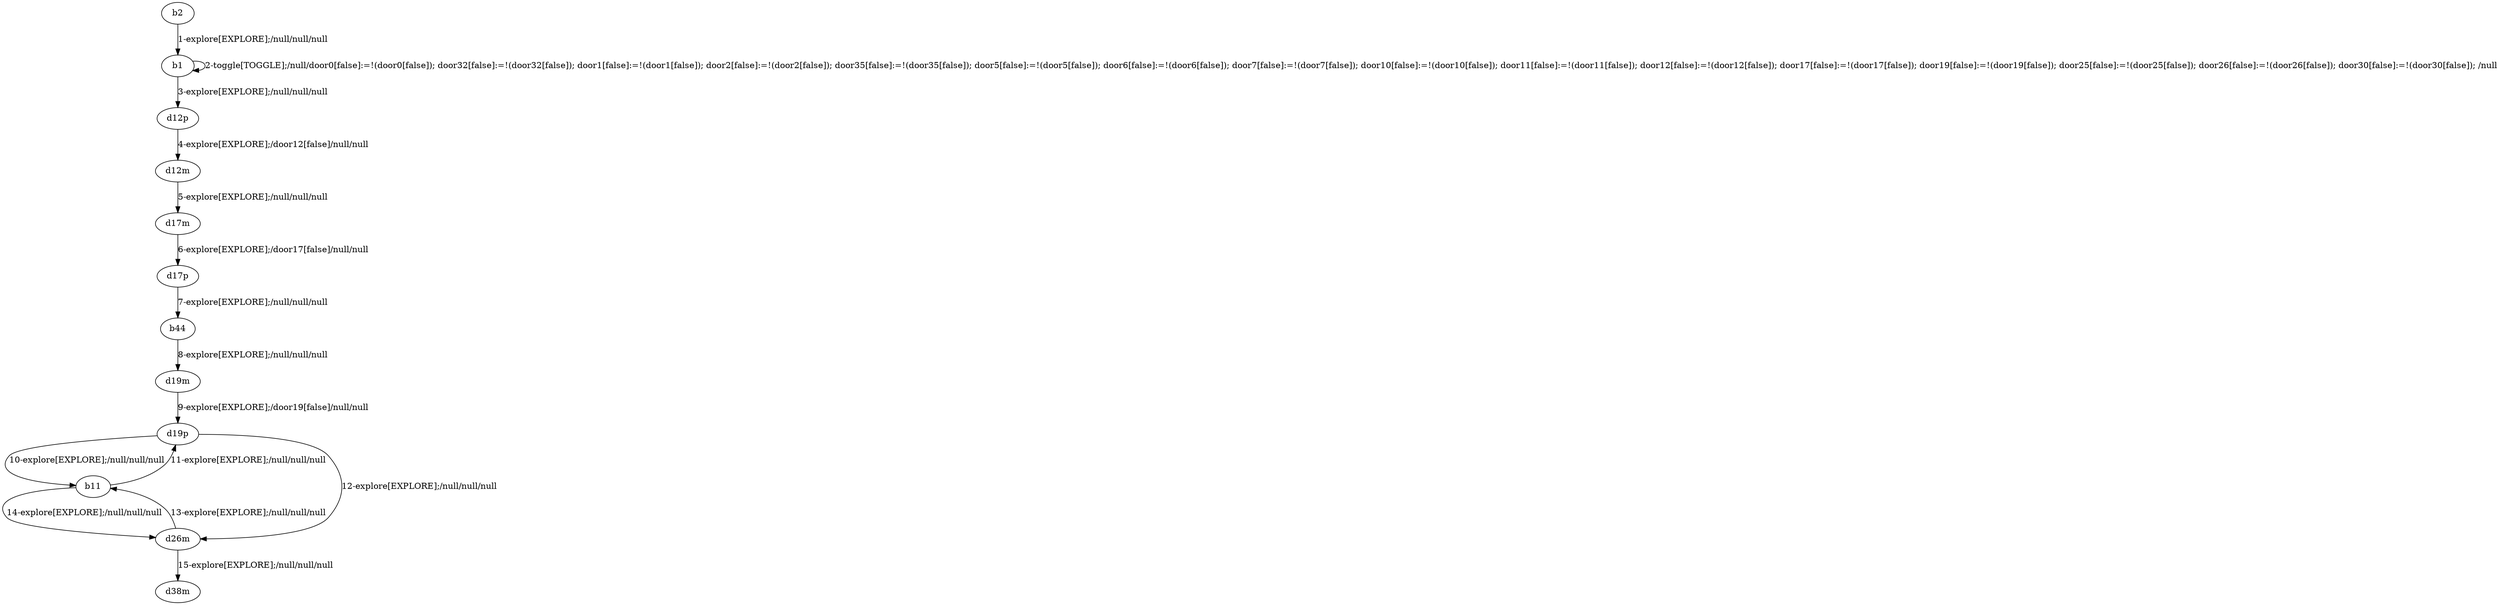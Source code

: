 # Total number of goals covered by this test: 1
# b11 --> d19p

digraph g {
"b2" -> "b1" [label = "1-explore[EXPLORE];/null/null/null"];
"b1" -> "b1" [label = "2-toggle[TOGGLE];/null/door0[false]:=!(door0[false]); door32[false]:=!(door32[false]); door1[false]:=!(door1[false]); door2[false]:=!(door2[false]); door35[false]:=!(door35[false]); door5[false]:=!(door5[false]); door6[false]:=!(door6[false]); door7[false]:=!(door7[false]); door10[false]:=!(door10[false]); door11[false]:=!(door11[false]); door12[false]:=!(door12[false]); door17[false]:=!(door17[false]); door19[false]:=!(door19[false]); door25[false]:=!(door25[false]); door26[false]:=!(door26[false]); door30[false]:=!(door30[false]); /null"];
"b1" -> "d12p" [label = "3-explore[EXPLORE];/null/null/null"];
"d12p" -> "d12m" [label = "4-explore[EXPLORE];/door12[false]/null/null"];
"d12m" -> "d17m" [label = "5-explore[EXPLORE];/null/null/null"];
"d17m" -> "d17p" [label = "6-explore[EXPLORE];/door17[false]/null/null"];
"d17p" -> "b44" [label = "7-explore[EXPLORE];/null/null/null"];
"b44" -> "d19m" [label = "8-explore[EXPLORE];/null/null/null"];
"d19m" -> "d19p" [label = "9-explore[EXPLORE];/door19[false]/null/null"];
"d19p" -> "b11" [label = "10-explore[EXPLORE];/null/null/null"];
"b11" -> "d19p" [label = "11-explore[EXPLORE];/null/null/null"];
"d19p" -> "d26m" [label = "12-explore[EXPLORE];/null/null/null"];
"d26m" -> "b11" [label = "13-explore[EXPLORE];/null/null/null"];
"b11" -> "d26m" [label = "14-explore[EXPLORE];/null/null/null"];
"d26m" -> "d38m" [label = "15-explore[EXPLORE];/null/null/null"];
}